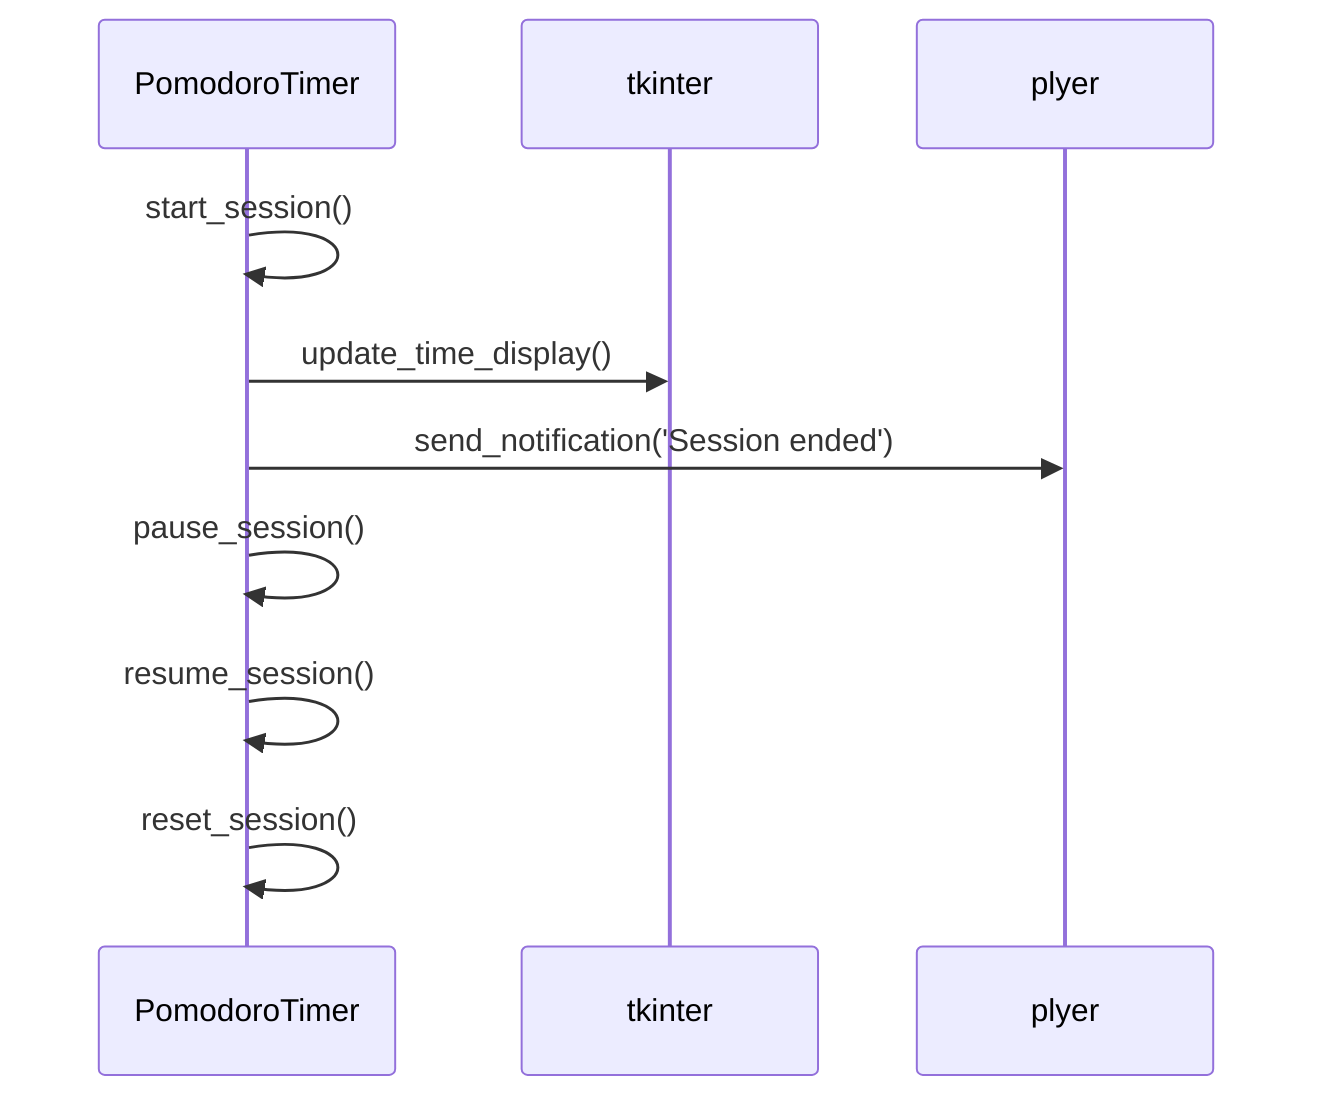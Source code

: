 sequenceDiagram
    participant PT as PomodoroTimer
    participant TK as tkinter
    participant PL as plyer
    PT->>PT: start_session()
    PT->>TK: update_time_display()
    PT->>PL: send_notification('Session ended')
    PT->>PT: pause_session()
    PT->>PT: resume_session()
    PT->>PT: reset_session()